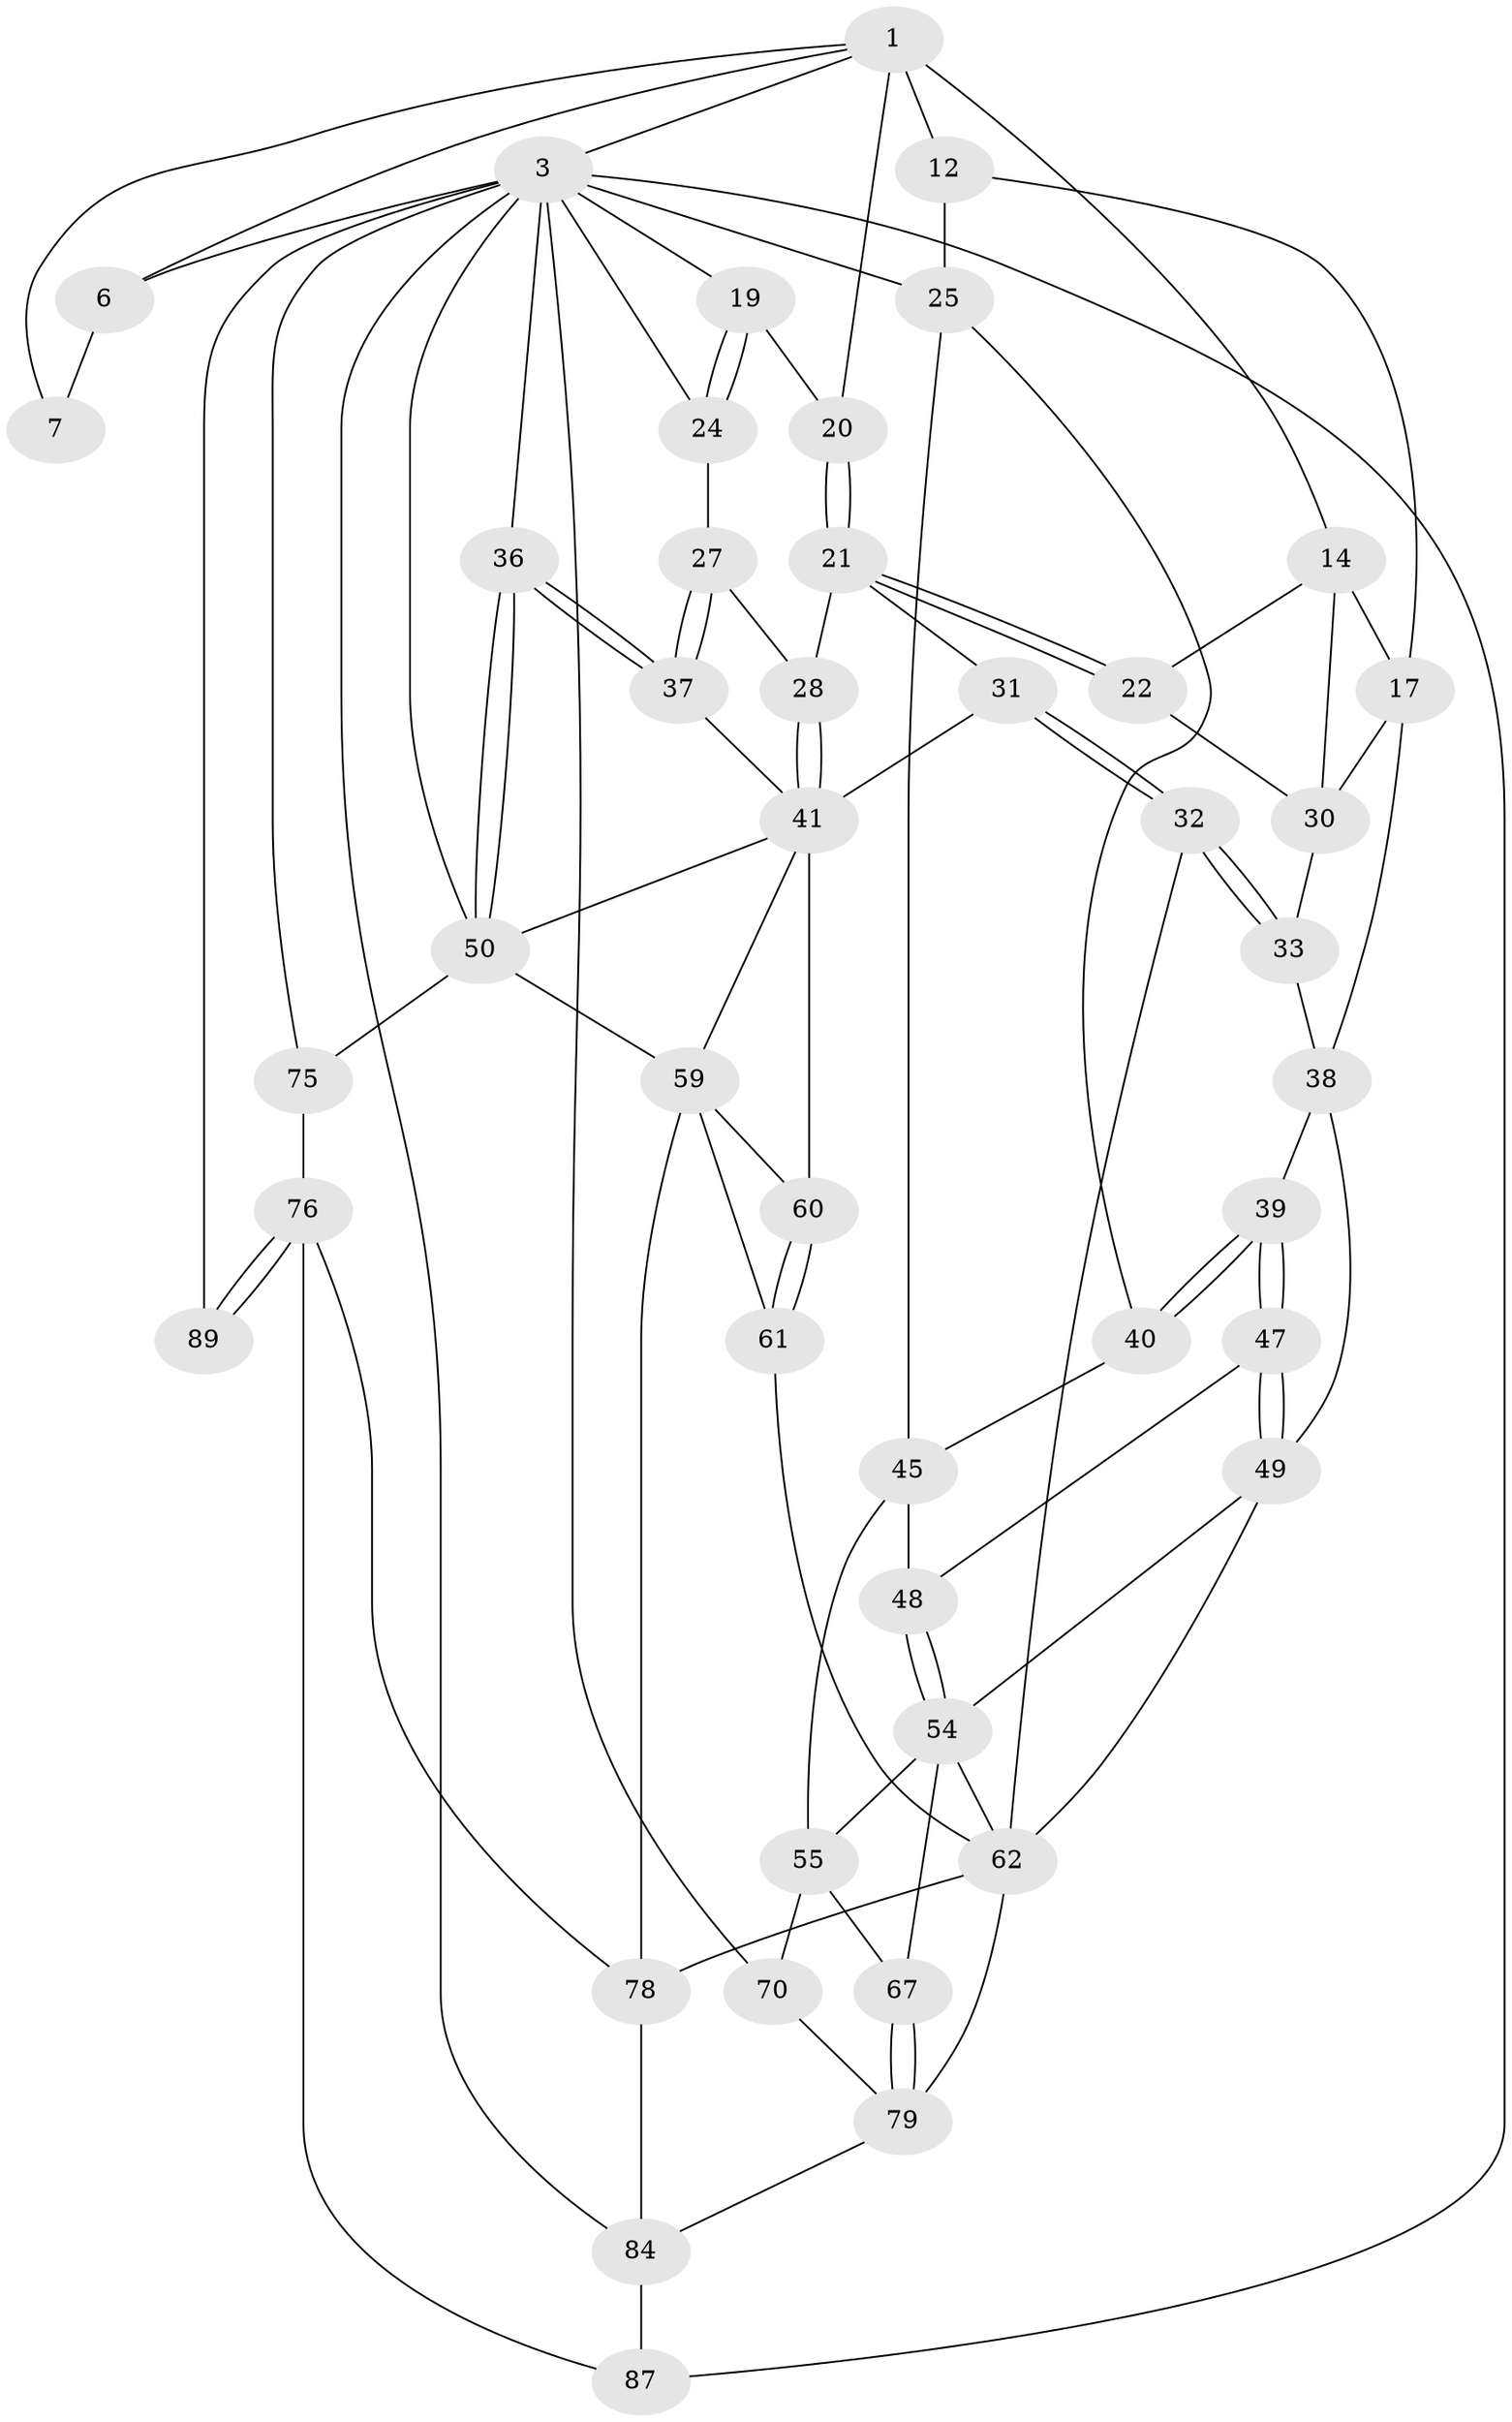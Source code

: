 // original degree distribution, {3: 0.022222222222222223, 5: 0.5555555555555556, 4: 0.2222222222222222, 6: 0.2}
// Generated by graph-tools (version 1.1) at 2025/27/03/15/25 16:27:59]
// undirected, 45 vertices, 101 edges
graph export_dot {
graph [start="1"]
  node [color=gray90,style=filled];
  1 [pos="+0.42979497357017554+0",super="+2+8"];
  3 [pos="+0.8155875233281465+0",super="+4"];
  6 [pos="+0+0"];
  7 [pos="+0.16174366422251218+0"];
  12 [pos="+0.27655818586338327+0.2041127621551377",super="+13"];
  14 [pos="+0.38590533564734003+0.06197835546569391",super="+15"];
  17 [pos="+0.3039665941994898+0.23667686409592892",super="+35"];
  19 [pos="+0.764914112269857+0"];
  20 [pos="+0.5217854893597956+0.1776167052378438"];
  21 [pos="+0.5219724593958374+0.20307217420649173",super="+29"];
  22 [pos="+0.43508648064054667+0.218729978594433"];
  24 [pos="+0.7604004682183984+0.15428296468460426"];
  25 [pos="+0.1045256400735512+0.19199338480986533",super="+26"];
  27 [pos="+0.7576472007231304+0.16699683988887346"];
  28 [pos="+0.7357507669249314+0.20857011408576717"];
  30 [pos="+0.41989983231549166+0.24366010858031467",super="+34"];
  31 [pos="+0.5451008658094004+0.4128018754995608"];
  32 [pos="+0.4923900439147473+0.44511478952907696"];
  33 [pos="+0.45919640390458916+0.4292248037134081"];
  36 [pos="+1+0.39041407817547313"];
  37 [pos="+0.983851833500241+0.3555568034004594"];
  38 [pos="+0.2950802838003432+0.36291451031671973",super="+42"];
  39 [pos="+0.26782792597679933+0.364875475022193"];
  40 [pos="+0.236871938359675+0.3603412942449932"];
  41 [pos="+0.7880873420726137+0.36259016841972",super="+43"];
  45 [pos="+0.15956056994967097+0.3960171353219882",super="+46"];
  47 [pos="+0.21445892671118433+0.4865220002910338"];
  48 [pos="+0.16367492174291448+0.5064032850844445"];
  49 [pos="+0.27068468477838553+0.5367264939456372",super="+57"];
  50 [pos="+1+0.5057624076725608",super="+51"];
  54 [pos="+0.1391197435957456+0.54954648584648",super="+58"];
  55 [pos="+0.11348222213431021+0.558415344054443",super="+56"];
  59 [pos="+0.772259653442708+0.6141567876609759",super="+72"];
  60 [pos="+0.6959620462983596+0.5883510912539269"];
  61 [pos="+0.5102994912875005+0.680366678764271"];
  62 [pos="+0.5011596321339878+0.678796705409059",super="+63+68"];
  67 [pos="+0.19179307545925597+0.7193961023511463"];
  70 [pos="+0+0.5607632154781517"];
  75 [pos="+0.9368139522791143+0.8375123689697872"];
  76 [pos="+0.8714562242423555+0.8348463439630036",super="+77"];
  78 [pos="+0.8310932104852248+0.8074172710212432",super="+81"];
  79 [pos="+0.19112580871007212+0.7226397665675117",super="+80"];
  84 [pos="+0.1735990787420247+0.9091972264830849",super="+85"];
  87 [pos="+0.6115921130388915+1"];
  89 [pos="+0.8747188650000935+0.9280696519626462"];
  1 -- 3;
  1 -- 20;
  1 -- 14 [weight=2];
  1 -- 6;
  1 -- 7;
  1 -- 12 [weight=2];
  3 -- 19;
  3 -- 36;
  3 -- 70;
  3 -- 6;
  3 -- 75;
  3 -- 50;
  3 -- 84;
  3 -- 87;
  3 -- 24;
  3 -- 89;
  3 -- 25;
  6 -- 7;
  12 -- 17;
  12 -- 25;
  14 -- 17;
  14 -- 30;
  14 -- 22;
  17 -- 38;
  17 -- 30;
  19 -- 20;
  19 -- 24;
  19 -- 24;
  20 -- 21;
  20 -- 21;
  21 -- 22;
  21 -- 22;
  21 -- 28;
  21 -- 31;
  22 -- 30;
  24 -- 27;
  25 -- 40;
  25 -- 45;
  27 -- 28;
  27 -- 37;
  27 -- 37;
  28 -- 41;
  28 -- 41;
  30 -- 33;
  31 -- 32;
  31 -- 32;
  31 -- 41;
  32 -- 33;
  32 -- 33;
  32 -- 62;
  33 -- 38;
  36 -- 37;
  36 -- 37;
  36 -- 50;
  36 -- 50;
  37 -- 41;
  38 -- 39;
  38 -- 49;
  39 -- 40;
  39 -- 40;
  39 -- 47;
  39 -- 47;
  40 -- 45;
  41 -- 50;
  41 -- 59;
  41 -- 60;
  45 -- 48;
  45 -- 55;
  47 -- 48;
  47 -- 49;
  47 -- 49;
  48 -- 54;
  48 -- 54;
  49 -- 62;
  49 -- 54;
  50 -- 75;
  50 -- 59;
  54 -- 55;
  54 -- 67;
  54 -- 62;
  55 -- 67;
  55 -- 70;
  59 -- 60;
  59 -- 61;
  59 -- 78 [weight=2];
  60 -- 61;
  60 -- 61;
  61 -- 62;
  62 -- 78;
  62 -- 79;
  67 -- 79;
  67 -- 79;
  70 -- 79;
  75 -- 76;
  76 -- 89 [weight=2];
  76 -- 89;
  76 -- 78;
  76 -- 87;
  78 -- 84 [weight=2];
  79 -- 84;
  84 -- 87;
}
